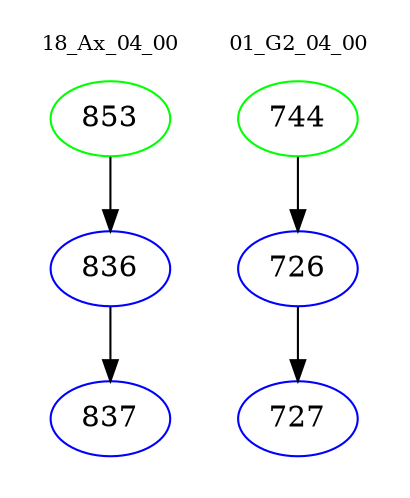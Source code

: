 digraph{
subgraph cluster_0 {
color = white
label = "18_Ax_04_00";
fontsize=10;
T0_853 [label="853", color="green"]
T0_853 -> T0_836 [color="black"]
T0_836 [label="836", color="blue"]
T0_836 -> T0_837 [color="black"]
T0_837 [label="837", color="blue"]
}
subgraph cluster_1 {
color = white
label = "01_G2_04_00";
fontsize=10;
T1_744 [label="744", color="green"]
T1_744 -> T1_726 [color="black"]
T1_726 [label="726", color="blue"]
T1_726 -> T1_727 [color="black"]
T1_727 [label="727", color="blue"]
}
}
